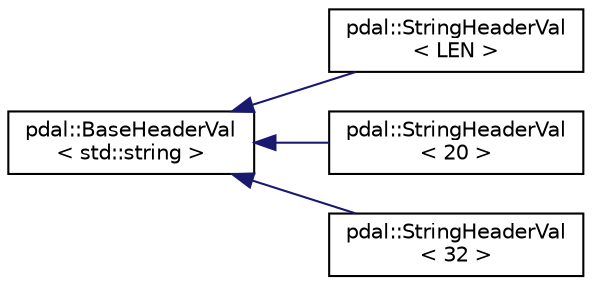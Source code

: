 digraph "Graphical Class Hierarchy"
{
  edge [fontname="Helvetica",fontsize="10",labelfontname="Helvetica",labelfontsize="10"];
  node [fontname="Helvetica",fontsize="10",shape=record];
  rankdir="LR";
  Node1 [label="pdal::BaseHeaderVal\l\< std::string \>",height=0.2,width=0.4,color="black", fillcolor="white", style="filled",URL="$classpdal_1_1BaseHeaderVal.html"];
  Node1 -> Node2 [dir="back",color="midnightblue",fontsize="10",style="solid",fontname="Helvetica"];
  Node2 [label="pdal::StringHeaderVal\l\< LEN \>",height=0.2,width=0.4,color="black", fillcolor="white", style="filled",URL="$classpdal_1_1StringHeaderVal.html"];
  Node1 -> Node3 [dir="back",color="midnightblue",fontsize="10",style="solid",fontname="Helvetica"];
  Node3 [label="pdal::StringHeaderVal\l\< 20 \>",height=0.2,width=0.4,color="black", fillcolor="white", style="filled",URL="$classpdal_1_1StringHeaderVal.html"];
  Node1 -> Node4 [dir="back",color="midnightblue",fontsize="10",style="solid",fontname="Helvetica"];
  Node4 [label="pdal::StringHeaderVal\l\< 32 \>",height=0.2,width=0.4,color="black", fillcolor="white", style="filled",URL="$classpdal_1_1StringHeaderVal.html"];
}
